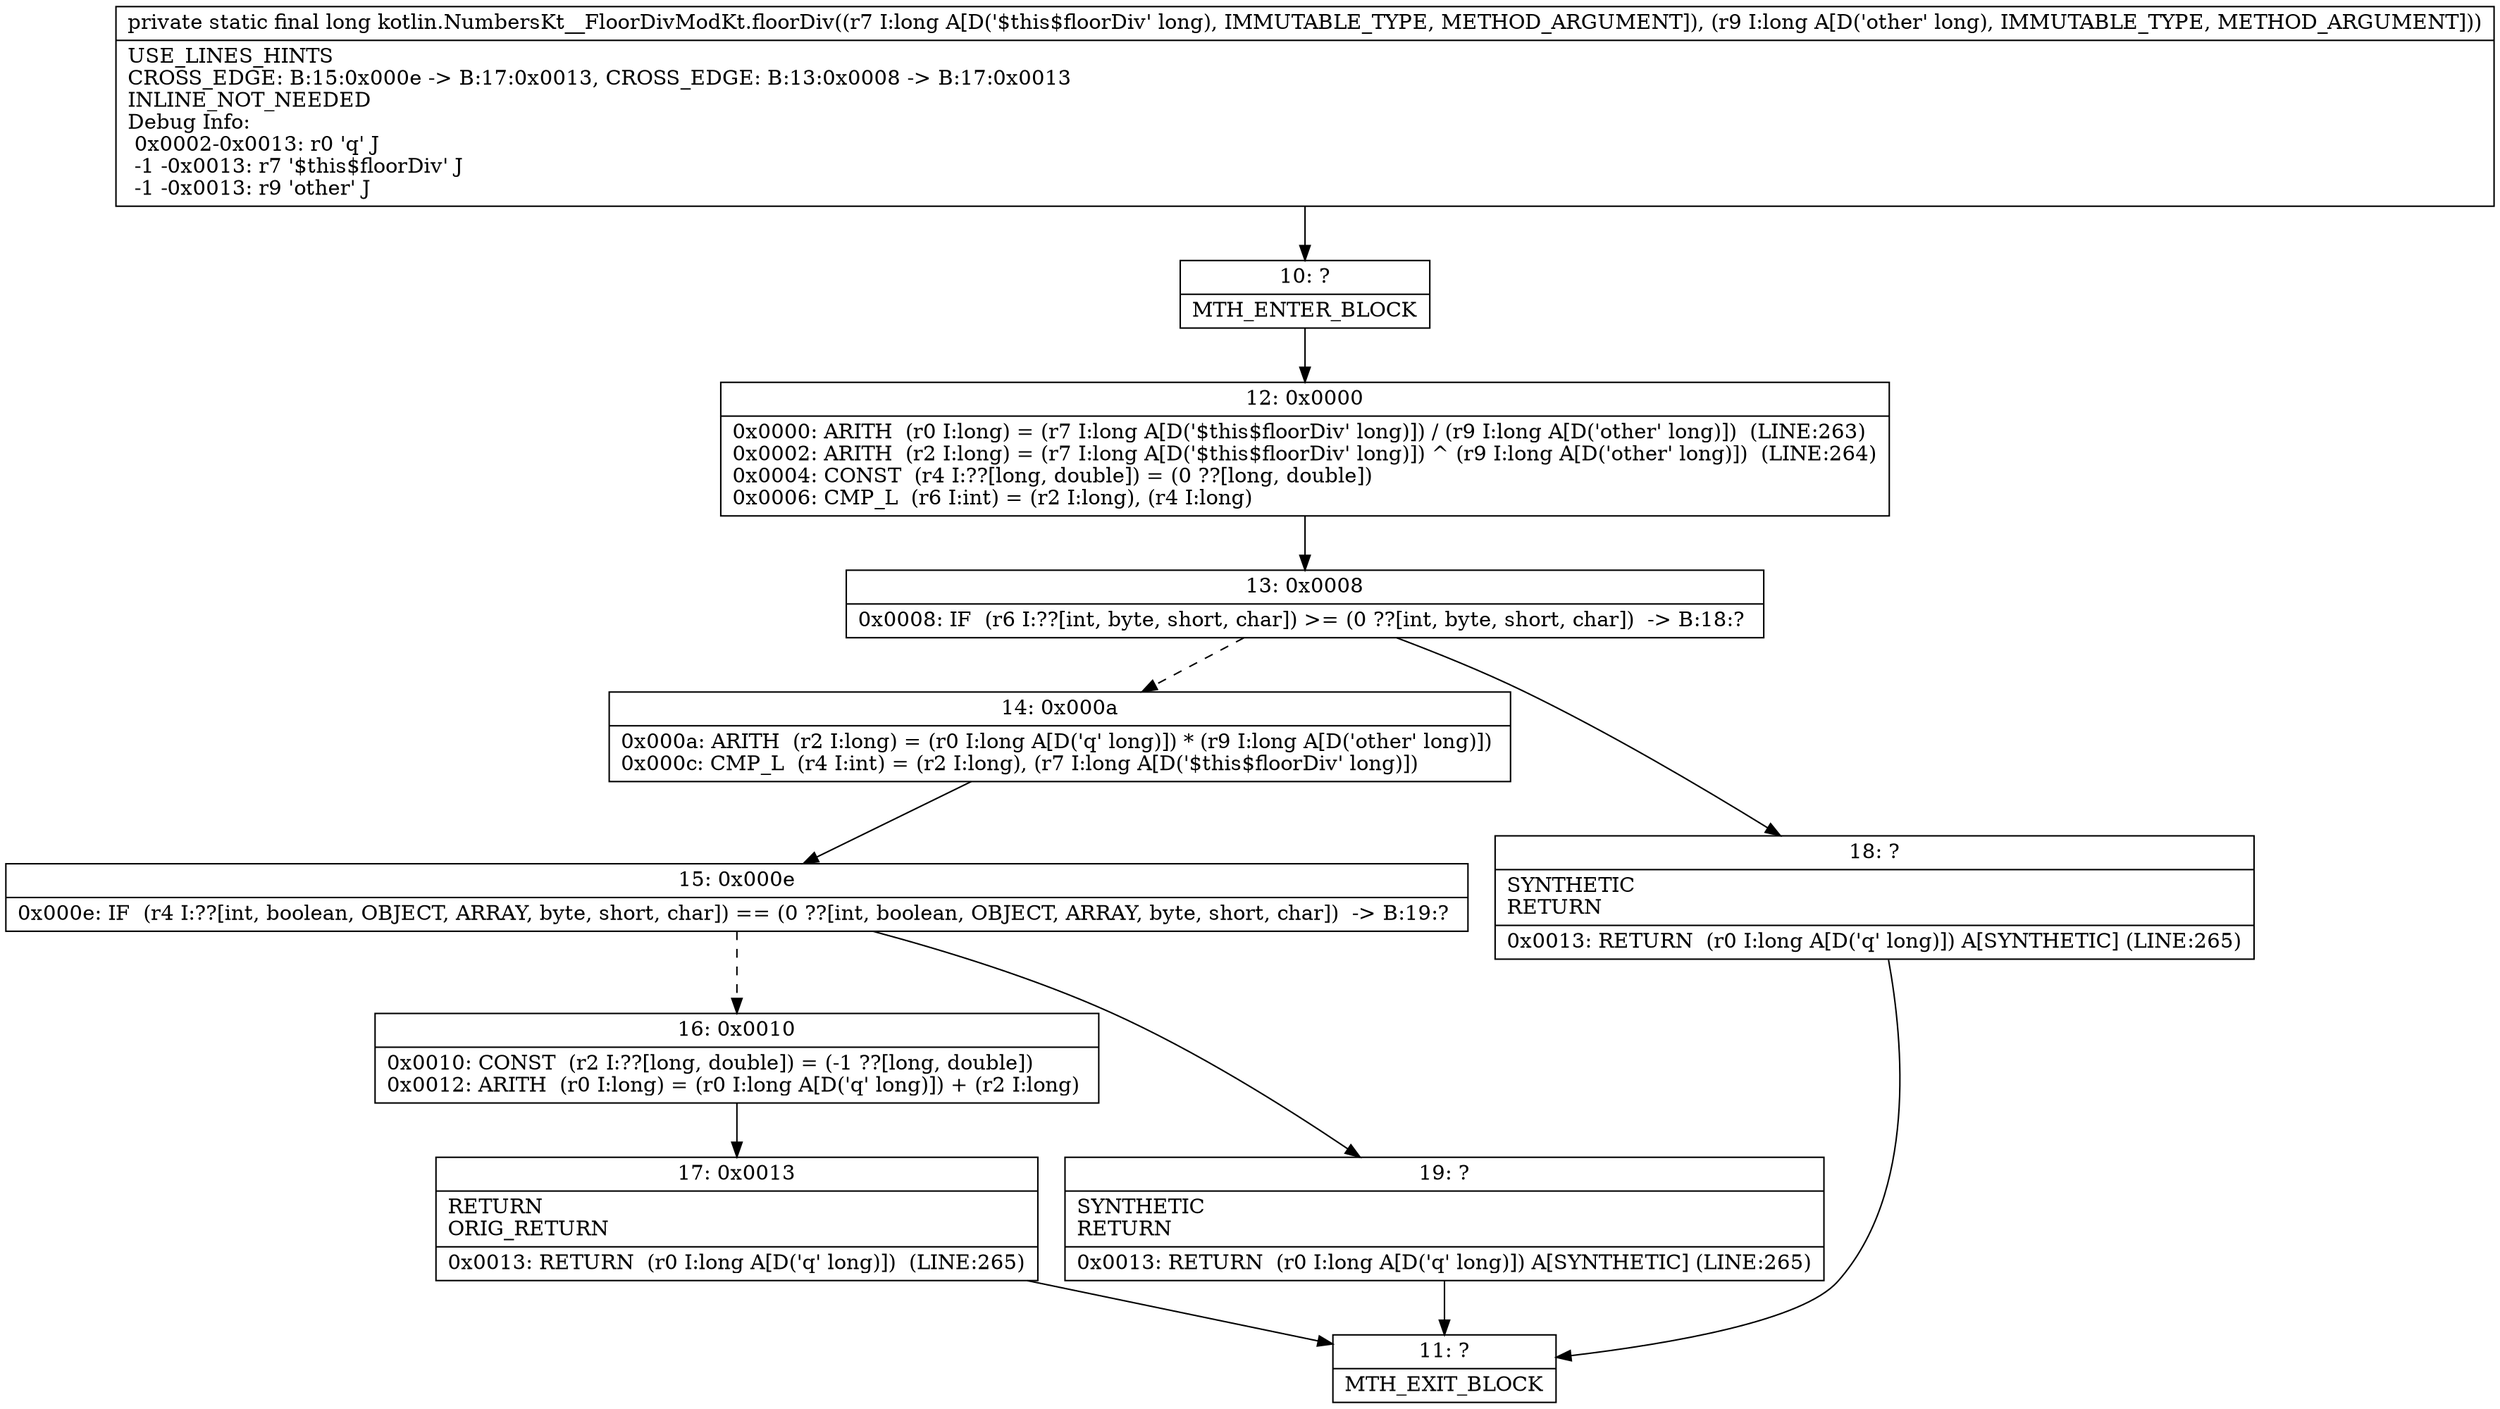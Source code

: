 digraph "CFG forkotlin.NumbersKt__FloorDivModKt.floorDiv(JJ)J" {
Node_10 [shape=record,label="{10\:\ ?|MTH_ENTER_BLOCK\l}"];
Node_12 [shape=record,label="{12\:\ 0x0000|0x0000: ARITH  (r0 I:long) = (r7 I:long A[D('$this$floorDiv' long)]) \/ (r9 I:long A[D('other' long)])  (LINE:263)\l0x0002: ARITH  (r2 I:long) = (r7 I:long A[D('$this$floorDiv' long)]) ^ (r9 I:long A[D('other' long)])  (LINE:264)\l0x0004: CONST  (r4 I:??[long, double]) = (0 ??[long, double]) \l0x0006: CMP_L  (r6 I:int) = (r2 I:long), (r4 I:long) \l}"];
Node_13 [shape=record,label="{13\:\ 0x0008|0x0008: IF  (r6 I:??[int, byte, short, char]) \>= (0 ??[int, byte, short, char])  \-\> B:18:? \l}"];
Node_14 [shape=record,label="{14\:\ 0x000a|0x000a: ARITH  (r2 I:long) = (r0 I:long A[D('q' long)]) * (r9 I:long A[D('other' long)]) \l0x000c: CMP_L  (r4 I:int) = (r2 I:long), (r7 I:long A[D('$this$floorDiv' long)]) \l}"];
Node_15 [shape=record,label="{15\:\ 0x000e|0x000e: IF  (r4 I:??[int, boolean, OBJECT, ARRAY, byte, short, char]) == (0 ??[int, boolean, OBJECT, ARRAY, byte, short, char])  \-\> B:19:? \l}"];
Node_16 [shape=record,label="{16\:\ 0x0010|0x0010: CONST  (r2 I:??[long, double]) = (\-1 ??[long, double]) \l0x0012: ARITH  (r0 I:long) = (r0 I:long A[D('q' long)]) + (r2 I:long) \l}"];
Node_17 [shape=record,label="{17\:\ 0x0013|RETURN\lORIG_RETURN\l|0x0013: RETURN  (r0 I:long A[D('q' long)])  (LINE:265)\l}"];
Node_11 [shape=record,label="{11\:\ ?|MTH_EXIT_BLOCK\l}"];
Node_19 [shape=record,label="{19\:\ ?|SYNTHETIC\lRETURN\l|0x0013: RETURN  (r0 I:long A[D('q' long)]) A[SYNTHETIC] (LINE:265)\l}"];
Node_18 [shape=record,label="{18\:\ ?|SYNTHETIC\lRETURN\l|0x0013: RETURN  (r0 I:long A[D('q' long)]) A[SYNTHETIC] (LINE:265)\l}"];
MethodNode[shape=record,label="{private static final long kotlin.NumbersKt__FloorDivModKt.floorDiv((r7 I:long A[D('$this$floorDiv' long), IMMUTABLE_TYPE, METHOD_ARGUMENT]), (r9 I:long A[D('other' long), IMMUTABLE_TYPE, METHOD_ARGUMENT]))  | USE_LINES_HINTS\lCROSS_EDGE: B:15:0x000e \-\> B:17:0x0013, CROSS_EDGE: B:13:0x0008 \-\> B:17:0x0013\lINLINE_NOT_NEEDED\lDebug Info:\l  0x0002\-0x0013: r0 'q' J\l  \-1 \-0x0013: r7 '$this$floorDiv' J\l  \-1 \-0x0013: r9 'other' J\l}"];
MethodNode -> Node_10;Node_10 -> Node_12;
Node_12 -> Node_13;
Node_13 -> Node_14[style=dashed];
Node_13 -> Node_18;
Node_14 -> Node_15;
Node_15 -> Node_16[style=dashed];
Node_15 -> Node_19;
Node_16 -> Node_17;
Node_17 -> Node_11;
Node_19 -> Node_11;
Node_18 -> Node_11;
}

